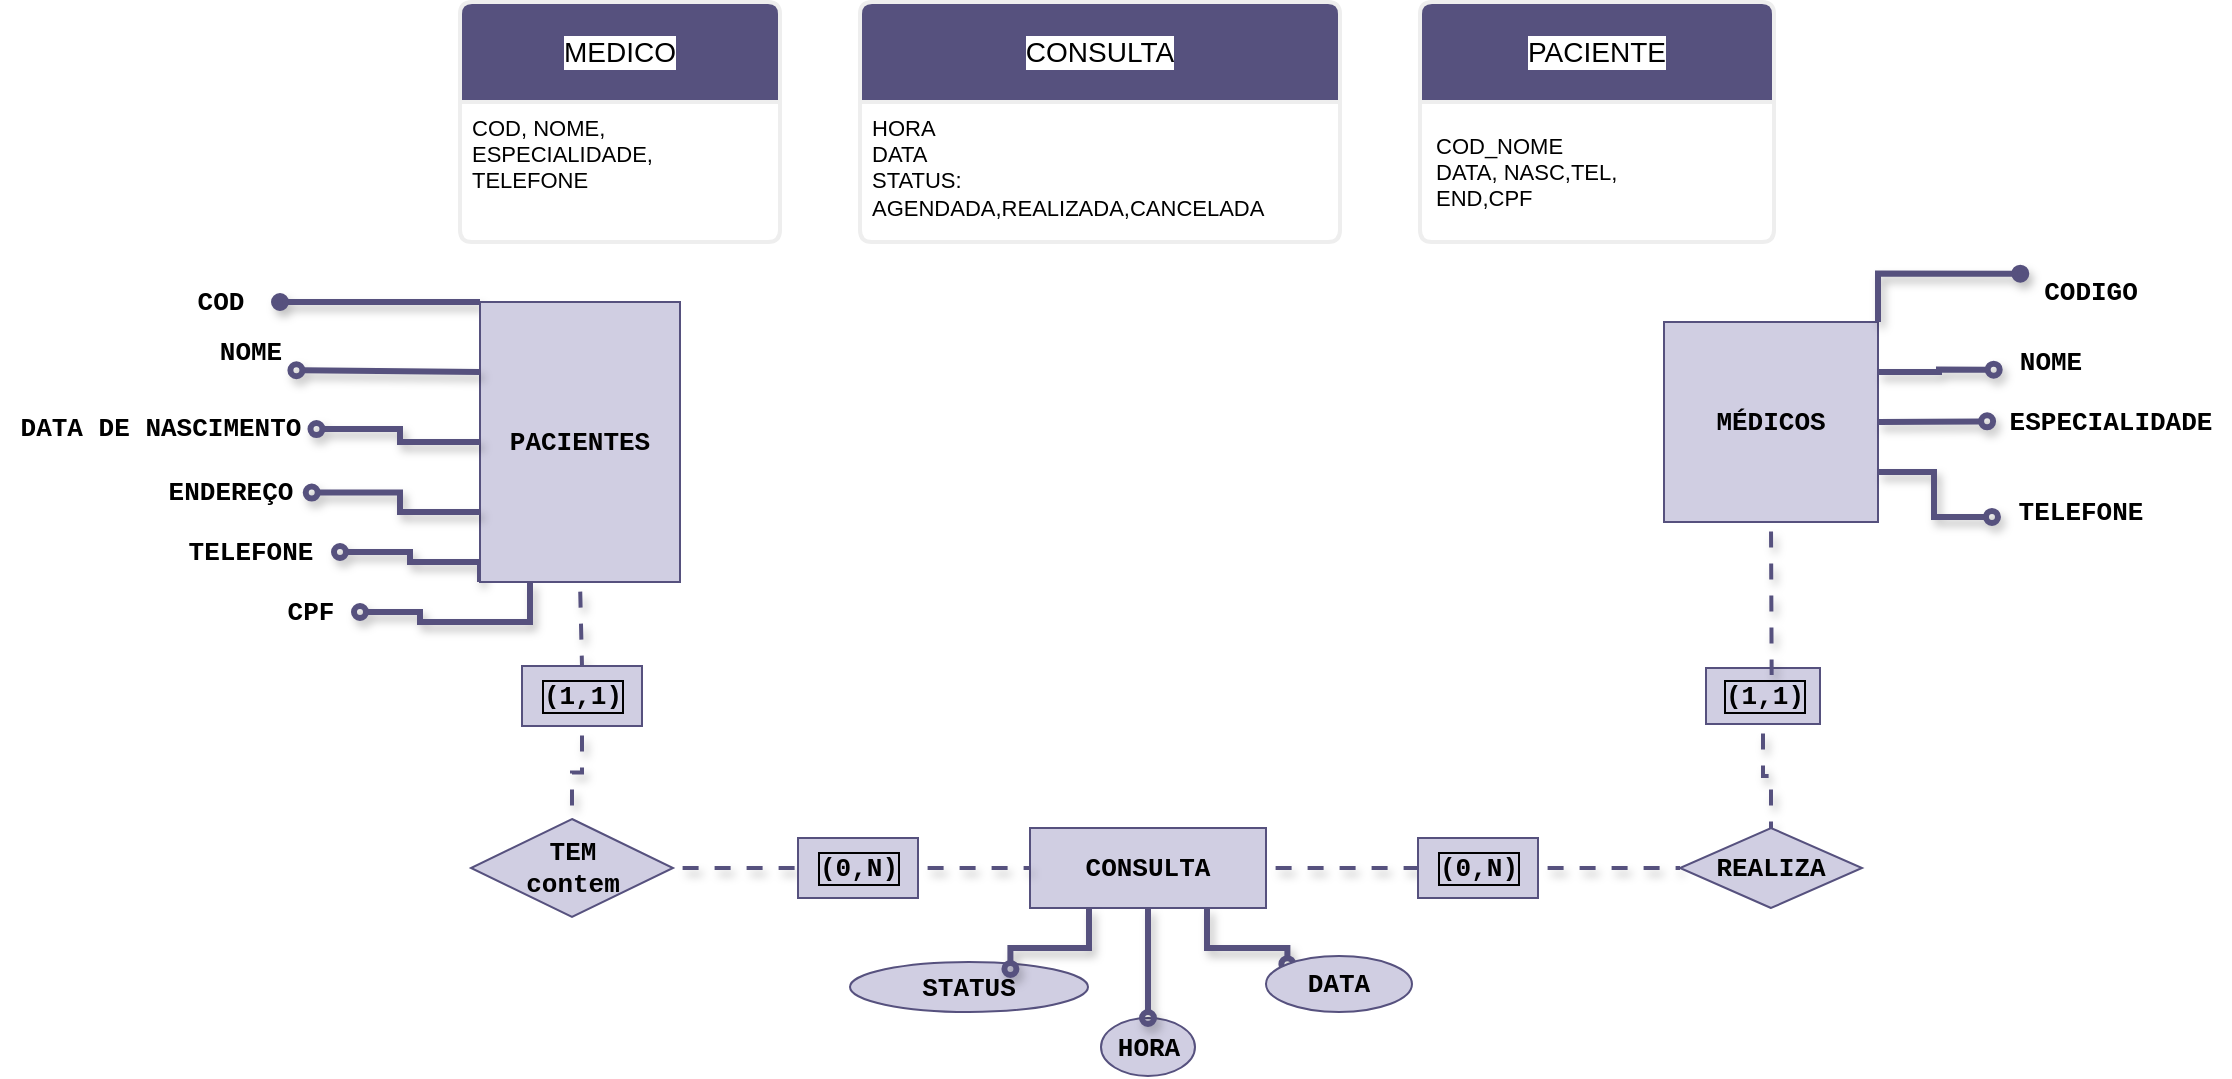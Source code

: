 <mxfile version="26.0.16">
  <diagram id="C5RBs43oDa-KdzZeNtuy" name="Page-1">
    <mxGraphModel dx="1853" dy="1730" grid="1" gridSize="10" guides="1" tooltips="1" connect="1" arrows="1" fold="1" page="1" pageScale="1" pageWidth="827" pageHeight="1169" math="0" shadow="0">
      <root>
        <mxCell id="WIyWlLk6GJQsqaUBKTNV-0" />
        <mxCell id="WIyWlLk6GJQsqaUBKTNV-1" parent="WIyWlLk6GJQsqaUBKTNV-0" />
        <mxCell id="kXuh3LLKjrqsI1ZbqAcp-17" value="MEDICO" style="swimlane;childLayout=stackLayout;horizontal=1;startSize=50;horizontalStack=0;rounded=1;fontSize=14;fontStyle=0;strokeWidth=2;resizeParent=0;resizeLast=1;shadow=0;dashed=0;align=center;arcSize=4;whiteSpace=wrap;html=1;strokeColor=#EEEEEE;fontFamily=Helvetica;fontColor=default;labelBackgroundColor=default;fillColor=#56517E;" vertex="1" parent="WIyWlLk6GJQsqaUBKTNV-1">
          <mxGeometry x="-120" y="-550" width="160" height="120" as="geometry" />
        </mxCell>
        <mxCell id="kXuh3LLKjrqsI1ZbqAcp-18" value="COD, &lt;span style=&quot;background-color: light-dark(#ffffff, var(--ge-dark-color, #121212)); color: light-dark(rgb(0, 0, 0), rgb(255, 255, 255));&quot;&gt;NOME, ESPECIALIDADE, TELEFONE&lt;/span&gt;" style="text;strokeColor=none;fillColor=none;spacingLeft=4;spacingRight=4;overflow=hidden;rotatable=0;points=[[0,0.5],[1,0.5]];portConstraint=eastwest;fontSize=11;whiteSpace=wrap;html=1;fontFamily=Helvetica;fontColor=default;labelBackgroundColor=default;" vertex="1" parent="kXuh3LLKjrqsI1ZbqAcp-17">
          <mxGeometry y="50" width="160" height="70" as="geometry" />
        </mxCell>
        <mxCell id="kXuh3LLKjrqsI1ZbqAcp-22" value="HORA" style="ellipse;whiteSpace=wrap;html=1;align=center;labelBackgroundColor=none;fillColor=#d0cee2;strokeColor=#56517e;horizontal=1;fontSize=13;fontStyle=1;verticalAlign=middle;fontFamily=Courier New;direction=south;" vertex="1" parent="WIyWlLk6GJQsqaUBKTNV-1">
          <mxGeometry x="200.5" y="-42" width="47" height="29" as="geometry" />
        </mxCell>
        <mxCell id="kXuh3LLKjrqsI1ZbqAcp-23" style="edgeStyle=orthogonalEdgeStyle;shape=connector;rounded=0;jumpStyle=line;orthogonalLoop=1;jettySize=auto;html=1;shadow=1;strokeColor=#56517e;strokeWidth=2;align=center;verticalAlign=middle;fontFamily=Courier New;fontSize=13;fontColor=default;fontStyle=1;labelBackgroundColor=none;startFill=0;endArrow=none;flowAnimation=1;fillColor=#d0cee2;" edge="1" parent="WIyWlLk6GJQsqaUBKTNV-1" source="kXuh3LLKjrqsI1ZbqAcp-47" target="kXuh3LLKjrqsI1ZbqAcp-38">
          <mxGeometry relative="1" as="geometry" />
        </mxCell>
        <mxCell id="kXuh3LLKjrqsI1ZbqAcp-152" style="edgeStyle=orthogonalEdgeStyle;shape=connector;rounded=0;jumpStyle=line;orthogonalLoop=1;jettySize=auto;html=1;exitX=0.5;exitY=1;exitDx=0;exitDy=0;shadow=1;strokeColor=#56517e;strokeWidth=3;align=center;verticalAlign=middle;fontFamily=Courier New;fontSize=13;fontColor=default;fontStyle=1;labelBackgroundColor=none;startFill=0;endArrow=oval;endFill=0;flowAnimation=0;fillColor=#d0cee2;" edge="1" parent="WIyWlLk6GJQsqaUBKTNV-1" source="kXuh3LLKjrqsI1ZbqAcp-24" target="kXuh3LLKjrqsI1ZbqAcp-22">
          <mxGeometry relative="1" as="geometry" />
        </mxCell>
        <mxCell id="kXuh3LLKjrqsI1ZbqAcp-153" style="edgeStyle=orthogonalEdgeStyle;shape=connector;rounded=0;jumpStyle=line;orthogonalLoop=1;jettySize=auto;html=1;exitX=0.75;exitY=1;exitDx=0;exitDy=0;entryX=0;entryY=0;entryDx=0;entryDy=0;shadow=1;strokeColor=#56517e;strokeWidth=3;align=center;verticalAlign=middle;fontFamily=Courier New;fontSize=13;fontColor=default;fontStyle=1;labelBackgroundColor=none;startFill=0;endArrow=oval;endFill=0;flowAnimation=0;fillColor=#d0cee2;" edge="1" parent="WIyWlLk6GJQsqaUBKTNV-1" source="kXuh3LLKjrqsI1ZbqAcp-24" target="kXuh3LLKjrqsI1ZbqAcp-40">
          <mxGeometry relative="1" as="geometry" />
        </mxCell>
        <mxCell id="kXuh3LLKjrqsI1ZbqAcp-24" value="CONSULTA" style="whiteSpace=wrap;html=1;align=center;labelBackgroundColor=none;fillColor=#d0cee2;strokeColor=#56517e;horizontal=1;fontSize=13;fontStyle=1;verticalAlign=middle;fontFamily=Courier New;" vertex="1" parent="WIyWlLk6GJQsqaUBKTNV-1">
          <mxGeometry x="165" y="-137" width="118" height="40" as="geometry" />
        </mxCell>
        <mxCell id="kXuh3LLKjrqsI1ZbqAcp-30" style="edgeStyle=orthogonalEdgeStyle;shape=connector;rounded=0;jumpStyle=line;orthogonalLoop=1;jettySize=auto;html=1;exitX=0.5;exitY=1;exitDx=0;exitDy=0;entryX=0.5;entryY=1;entryDx=0;entryDy=0;shadow=1;strokeColor=#56517e;strokeWidth=2;align=center;verticalAlign=middle;fontFamily=Courier New;fontSize=13;fontColor=default;labelBackgroundColor=none;startFill=0;endArrow=none;flowAnimation=1;horizontal=1;fontStyle=1;fillColor=#d0cee2;" edge="1" parent="WIyWlLk6GJQsqaUBKTNV-1" source="kXuh3LLKjrqsI1ZbqAcp-48" target="kXuh3LLKjrqsI1ZbqAcp-38">
          <mxGeometry relative="1" as="geometry" />
        </mxCell>
        <mxCell id="kXuh3LLKjrqsI1ZbqAcp-31" value="MÉDICOS" style="whiteSpace=wrap;html=1;align=center;labelBackgroundColor=none;fillColor=#d0cee2;strokeColor=#56517e;horizontal=1;fontSize=13;fontStyle=1;verticalAlign=middle;fontFamily=Courier New;" vertex="1" parent="WIyWlLk6GJQsqaUBKTNV-1">
          <mxGeometry x="482" y="-390" width="107" height="100" as="geometry" />
        </mxCell>
        <mxCell id="kXuh3LLKjrqsI1ZbqAcp-32" style="edgeStyle=orthogonalEdgeStyle;shape=connector;rounded=0;jumpStyle=line;orthogonalLoop=1;jettySize=auto;html=1;shadow=1;strokeColor=#56517e;strokeWidth=2;align=center;verticalAlign=middle;fontFamily=Courier New;fontSize=13;fontColor=default;fontStyle=1;labelBackgroundColor=none;startFill=0;endArrow=none;flowAnimation=1;fillColor=#d0cee2;" edge="1" parent="WIyWlLk6GJQsqaUBKTNV-1" source="kXuh3LLKjrqsI1ZbqAcp-45" target="kXuh3LLKjrqsI1ZbqAcp-37">
          <mxGeometry relative="1" as="geometry" />
        </mxCell>
        <mxCell id="kXuh3LLKjrqsI1ZbqAcp-87" style="edgeStyle=orthogonalEdgeStyle;rounded=0;jumpStyle=line;orthogonalLoop=1;jettySize=auto;html=1;exitX=0;exitY=0;exitDx=0;exitDy=0;shadow=1;strokeColor=#56517e;strokeWidth=3;align=center;verticalAlign=middle;fontFamily=Courier New;fontSize=13;fontColor=default;fontStyle=1;labelBackgroundColor=none;startFill=0;endArrow=oval;flowAnimation=0;fillColor=#d0cee2;endFill=1;" edge="1" parent="WIyWlLk6GJQsqaUBKTNV-1" source="kXuh3LLKjrqsI1ZbqAcp-33">
          <mxGeometry relative="1" as="geometry">
            <mxPoint x="-210" y="-400" as="targetPoint" />
            <Array as="points">
              <mxPoint x="-180" y="-400" />
              <mxPoint x="-180" y="-400" />
            </Array>
          </mxGeometry>
        </mxCell>
        <mxCell id="kXuh3LLKjrqsI1ZbqAcp-98" value="COD" style="edgeLabel;html=1;align=center;verticalAlign=middle;resizable=0;points=[];fontFamily=Courier New;fontSize=13;fontColor=default;fontStyle=1;labelBackgroundColor=none;" vertex="1" connectable="0" parent="kXuh3LLKjrqsI1ZbqAcp-87">
          <mxGeometry x="1" y="4" relative="1" as="geometry">
            <mxPoint x="-30" y="-4" as="offset" />
          </mxGeometry>
        </mxCell>
        <mxCell id="kXuh3LLKjrqsI1ZbqAcp-127" style="edgeStyle=orthogonalEdgeStyle;shape=connector;rounded=0;jumpStyle=line;orthogonalLoop=1;jettySize=auto;html=1;exitX=0;exitY=1;exitDx=0;exitDy=0;shadow=1;strokeColor=#56517e;strokeWidth=3;align=center;verticalAlign=middle;fontFamily=Courier New;fontSize=13;fontColor=default;fontStyle=1;labelBackgroundColor=none;startFill=0;endArrow=oval;endFill=0;flowAnimation=0;fillColor=#d0cee2;" edge="1" parent="WIyWlLk6GJQsqaUBKTNV-1" source="kXuh3LLKjrqsI1ZbqAcp-33" target="kXuh3LLKjrqsI1ZbqAcp-114">
          <mxGeometry relative="1" as="geometry">
            <Array as="points">
              <mxPoint x="-110" y="-270" />
              <mxPoint x="-145" y="-270" />
              <mxPoint x="-145" y="-275" />
            </Array>
          </mxGeometry>
        </mxCell>
        <mxCell id="kXuh3LLKjrqsI1ZbqAcp-128" style="edgeStyle=orthogonalEdgeStyle;shape=connector;rounded=0;jumpStyle=line;orthogonalLoop=1;jettySize=auto;html=1;exitX=0.25;exitY=1;exitDx=0;exitDy=0;shadow=1;strokeColor=#56517e;strokeWidth=3;align=center;verticalAlign=middle;fontFamily=Courier New;fontSize=13;fontColor=default;fontStyle=1;labelBackgroundColor=none;startFill=0;endArrow=oval;endFill=0;flowAnimation=0;fillColor=#d0cee2;" edge="1" parent="WIyWlLk6GJQsqaUBKTNV-1" source="kXuh3LLKjrqsI1ZbqAcp-33" target="kXuh3LLKjrqsI1ZbqAcp-113">
          <mxGeometry relative="1" as="geometry" />
        </mxCell>
        <mxCell id="kXuh3LLKjrqsI1ZbqAcp-33" value="PACIENTES" style="whiteSpace=wrap;html=1;align=center;labelBackgroundColor=none;fillColor=#d0cee2;strokeColor=#56517e;horizontal=1;fontSize=13;fontStyle=1;verticalAlign=middle;fontFamily=Courier New;" vertex="1" parent="WIyWlLk6GJQsqaUBKTNV-1">
          <mxGeometry x="-110" y="-400" width="100" height="140" as="geometry" />
        </mxCell>
        <mxCell id="kXuh3LLKjrqsI1ZbqAcp-36" value="" style="edgeStyle=orthogonalEdgeStyle;shape=connector;rounded=0;jumpStyle=line;orthogonalLoop=1;jettySize=auto;html=1;shadow=1;strokeColor=#56517e;strokeWidth=2;align=center;verticalAlign=middle;fontFamily=Courier New;fontSize=13;fontColor=default;fontStyle=1;labelBackgroundColor=none;startFill=0;endArrow=none;flowAnimation=1;fillColor=#d0cee2;" edge="1" parent="WIyWlLk6GJQsqaUBKTNV-1" source="kXuh3LLKjrqsI1ZbqAcp-37" target="kXuh3LLKjrqsI1ZbqAcp-51">
          <mxGeometry relative="1" as="geometry" />
        </mxCell>
        <mxCell id="kXuh3LLKjrqsI1ZbqAcp-37" value="&lt;div&gt;&lt;font style=&quot;vertical-align: inherit;&quot;&gt;&lt;font style=&quot;vertical-align: inherit;&quot;&gt;TEM&lt;/font&gt;&lt;/font&gt;&lt;/div&gt;&lt;div&gt;&lt;font style=&quot;vertical-align: inherit;&quot;&gt;&lt;font style=&quot;vertical-align: inherit;&quot;&gt;contem&lt;/font&gt;&lt;/font&gt;&lt;/div&gt;" style="shape=rhombus;perimeter=rhombusPerimeter;whiteSpace=wrap;html=1;align=center;labelBackgroundColor=none;fillColor=#d0cee2;strokeColor=#56517e;horizontal=1;fontSize=13;fontStyle=1;verticalAlign=middle;fontFamily=Courier New;" vertex="1" parent="WIyWlLk6GJQsqaUBKTNV-1">
          <mxGeometry x="-114.5" y="-141.5" width="101" height="49" as="geometry" />
        </mxCell>
        <mxCell id="kXuh3LLKjrqsI1ZbqAcp-38" value="REALIZA" style="shape=rhombus;perimeter=rhombusPerimeter;whiteSpace=wrap;html=1;align=center;direction=west;labelBackgroundColor=none;fillColor=#d0cee2;strokeColor=#56517e;horizontal=1;fontSize=13;fontStyle=1;verticalAlign=middle;fontFamily=Courier New;" vertex="1" parent="WIyWlLk6GJQsqaUBKTNV-1">
          <mxGeometry x="490" y="-137" width="91" height="40" as="geometry" />
        </mxCell>
        <mxCell id="kXuh3LLKjrqsI1ZbqAcp-40" value="DATA" style="ellipse;whiteSpace=wrap;html=1;align=center;labelBackgroundColor=none;fillColor=#d0cee2;strokeColor=#56517e;horizontal=1;fontSize=13;fontStyle=1;verticalAlign=middle;fontFamily=Courier New;" vertex="1" parent="WIyWlLk6GJQsqaUBKTNV-1">
          <mxGeometry x="283" y="-73" width="73" height="28" as="geometry" />
        </mxCell>
        <mxCell id="kXuh3LLKjrqsI1ZbqAcp-41" value="STATUS" style="ellipse;whiteSpace=wrap;html=1;align=center;labelBackgroundColor=none;fillColor=#d0cee2;strokeColor=#56517e;horizontal=1;fontSize=13;fontStyle=1;verticalAlign=middle;fontFamily=Courier New;" vertex="1" parent="WIyWlLk6GJQsqaUBKTNV-1">
          <mxGeometry x="75" y="-70" width="119" height="25" as="geometry" />
        </mxCell>
        <mxCell id="kXuh3LLKjrqsI1ZbqAcp-44" value="" style="edgeStyle=orthogonalEdgeStyle;shape=connector;rounded=0;jumpStyle=line;orthogonalLoop=1;jettySize=auto;html=1;shadow=1;strokeColor=#56517e;strokeWidth=2;align=center;verticalAlign=middle;fontFamily=Courier New;fontSize=13;fontColor=default;fontStyle=1;labelBackgroundColor=none;startFill=0;endArrow=none;flowAnimation=1;fillColor=#d0cee2;" edge="1" parent="WIyWlLk6GJQsqaUBKTNV-1" source="kXuh3LLKjrqsI1ZbqAcp-33" target="kXuh3LLKjrqsI1ZbqAcp-45">
          <mxGeometry relative="1" as="geometry">
            <mxPoint x="-51" y="-260" as="sourcePoint" />
            <mxPoint x="-51" y="-149" as="targetPoint" />
          </mxGeometry>
        </mxCell>
        <mxCell id="kXuh3LLKjrqsI1ZbqAcp-45" value="(1,1)" style="text;html=1;align=center;verticalAlign=middle;resizable=0;points=[];autosize=1;strokeColor=#56517e;fillColor=#d0cee2;labelBorderColor=default;horizontal=1;fontSize=13;fontStyle=1;fontFamily=Courier New;labelBackgroundColor=none;" vertex="1" parent="WIyWlLk6GJQsqaUBKTNV-1">
          <mxGeometry x="-89" y="-218" width="60" height="30" as="geometry" />
        </mxCell>
        <mxCell id="kXuh3LLKjrqsI1ZbqAcp-46" value="" style="edgeStyle=orthogonalEdgeStyle;shape=connector;rounded=0;jumpStyle=line;orthogonalLoop=1;jettySize=auto;html=1;shadow=1;strokeColor=#56517e;strokeWidth=2;align=center;verticalAlign=middle;fontFamily=Courier New;fontSize=13;fontColor=default;fontStyle=1;labelBackgroundColor=none;startFill=0;endArrow=none;flowAnimation=1;fillColor=#d0cee2;" edge="1" parent="WIyWlLk6GJQsqaUBKTNV-1" source="kXuh3LLKjrqsI1ZbqAcp-24" target="kXuh3LLKjrqsI1ZbqAcp-47">
          <mxGeometry relative="1" as="geometry">
            <mxPoint x="278" y="-119" as="sourcePoint" />
            <mxPoint x="454" y="-119" as="targetPoint" />
          </mxGeometry>
        </mxCell>
        <mxCell id="kXuh3LLKjrqsI1ZbqAcp-47" value="(0,N)" style="text;html=1;align=center;verticalAlign=middle;resizable=0;points=[];autosize=1;strokeColor=#56517e;fillColor=#d0cee2;labelBorderColor=default;horizontal=1;fontSize=13;fontStyle=1;fontFamily=Courier New;labelBackgroundColor=none;" vertex="1" parent="WIyWlLk6GJQsqaUBKTNV-1">
          <mxGeometry x="359" y="-132" width="60" height="30" as="geometry" />
        </mxCell>
        <mxCell id="kXuh3LLKjrqsI1ZbqAcp-48" value="(1,1)" style="text;html=1;align=center;verticalAlign=middle;resizable=0;points=[];autosize=1;strokeColor=#56517e;fillColor=#d0cee2;labelBorderColor=default;horizontal=1;fontSize=13;fontStyle=1;fontFamily=Courier New;labelBackgroundColor=none;" vertex="1" parent="WIyWlLk6GJQsqaUBKTNV-1">
          <mxGeometry x="503" y="-217" width="57" height="28" as="geometry" />
        </mxCell>
        <mxCell id="kXuh3LLKjrqsI1ZbqAcp-49" style="edgeStyle=orthogonalEdgeStyle;shape=connector;rounded=0;jumpStyle=line;orthogonalLoop=1;jettySize=auto;html=1;exitX=0.5;exitY=1;exitDx=0;exitDy=0;entryX=0.576;entryY=0.124;entryDx=0;entryDy=0;entryPerimeter=0;shadow=1;strokeColor=#56517e;strokeWidth=2;align=center;verticalAlign=middle;fontFamily=Courier New;fontSize=13;fontColor=default;fontStyle=1;labelBackgroundColor=none;startFill=0;endArrow=none;flowAnimation=1;fillColor=#d0cee2;" edge="1" parent="WIyWlLk6GJQsqaUBKTNV-1" source="kXuh3LLKjrqsI1ZbqAcp-31" target="kXuh3LLKjrqsI1ZbqAcp-48">
          <mxGeometry relative="1" as="geometry" />
        </mxCell>
        <mxCell id="kXuh3LLKjrqsI1ZbqAcp-50" style="edgeStyle=orthogonalEdgeStyle;shape=connector;rounded=0;jumpStyle=line;orthogonalLoop=1;jettySize=auto;html=1;shadow=1;strokeColor=#56517e;strokeWidth=2;align=center;verticalAlign=middle;fontFamily=Courier New;fontSize=13;fontColor=default;fontStyle=1;labelBackgroundColor=none;startFill=0;endArrow=none;flowAnimation=1;fillColor=#d0cee2;" edge="1" parent="WIyWlLk6GJQsqaUBKTNV-1" source="kXuh3LLKjrqsI1ZbqAcp-51" target="kXuh3LLKjrqsI1ZbqAcp-24">
          <mxGeometry relative="1" as="geometry" />
        </mxCell>
        <mxCell id="kXuh3LLKjrqsI1ZbqAcp-51" value="(0,N)" style="text;html=1;align=center;verticalAlign=middle;resizable=0;points=[];autosize=1;strokeColor=#56517e;fillColor=#d0cee2;labelBorderColor=default;horizontal=1;fontSize=13;fontStyle=1;fontFamily=Courier New;labelBackgroundColor=none;" vertex="1" parent="WIyWlLk6GJQsqaUBKTNV-1">
          <mxGeometry x="49" y="-132" width="60" height="30" as="geometry" />
        </mxCell>
        <mxCell id="kXuh3LLKjrqsI1ZbqAcp-54" value="CONSULTA" style="swimlane;childLayout=stackLayout;horizontal=1;startSize=50;horizontalStack=0;rounded=1;fontSize=14;fontStyle=0;strokeWidth=2;resizeParent=0;resizeLast=1;shadow=0;dashed=0;align=center;arcSize=4;whiteSpace=wrap;html=1;strokeColor=#EEEEEE;fontFamily=Helvetica;fontColor=default;labelBackgroundColor=default;fillColor=#56517E;" vertex="1" parent="WIyWlLk6GJQsqaUBKTNV-1">
          <mxGeometry x="80" y="-550" width="240" height="120" as="geometry" />
        </mxCell>
        <mxCell id="kXuh3LLKjrqsI1ZbqAcp-55" value="HORA&lt;div&gt;DATA&lt;/div&gt;&lt;div&gt;STATUS: AGENDADA,REALIZADA,CANCELADA&lt;/div&gt;" style="text;strokeColor=none;fillColor=none;spacingLeft=4;spacingRight=4;overflow=hidden;rotatable=0;points=[[0,0.5],[1,0.5]];portConstraint=eastwest;fontSize=11;whiteSpace=wrap;html=1;fontFamily=Helvetica;fontColor=default;labelBackgroundColor=default;shadow=0;" vertex="1" parent="kXuh3LLKjrqsI1ZbqAcp-54">
          <mxGeometry y="50" width="240" height="70" as="geometry" />
        </mxCell>
        <mxCell id="kXuh3LLKjrqsI1ZbqAcp-56" value="ENDEREÇO" style="text;strokeColor=none;fillColor=none;spacingLeft=4;spacingRight=4;overflow=hidden;rotatable=0;points=[[0,0.5],[1,0.5]];portConstraint=eastwest;fontSize=11;whiteSpace=wrap;html=1;fontFamily=Helvetica;fontColor=default;labelBackgroundColor=default;" vertex="1" parent="kXuh3LLKjrqsI1ZbqAcp-54">
          <mxGeometry y="120" width="240" as="geometry" />
        </mxCell>
        <mxCell id="kXuh3LLKjrqsI1ZbqAcp-58" value="PACIENTE" style="swimlane;childLayout=stackLayout;horizontal=1;startSize=50;horizontalStack=0;rounded=1;fontSize=14;fontStyle=0;strokeWidth=2;resizeParent=0;resizeLast=1;shadow=0;dashed=0;align=center;arcSize=4;whiteSpace=wrap;html=1;strokeColor=#EEEEEE;fontFamily=Helvetica;fontColor=default;labelBackgroundColor=default;fillColor=#56517E;" vertex="1" parent="WIyWlLk6GJQsqaUBKTNV-1">
          <mxGeometry x="360" y="-550" width="177" height="120" as="geometry" />
        </mxCell>
        <mxCell id="kXuh3LLKjrqsI1ZbqAcp-59" value="COD_NOME&lt;div&gt;DATA,&amp;nbsp;&lt;span style=&quot;background-color: light-dark(#ffffff, var(--ge-dark-color, #121212)); color: light-dark(rgb(0, 0, 0), rgb(255, 255, 255));&quot;&gt;NASC,TEL,&lt;/span&gt;&lt;/div&gt;&lt;div&gt;&lt;div&gt;END,CPF&lt;/div&gt;&lt;/div&gt;" style="shape=partialRectangle;connectable=0;fillColor=none;top=0;left=0;bottom=0;right=0;align=left;spacingLeft=6;overflow=hidden;whiteSpace=wrap;html=1;strokeColor=#EEEEEE;fontFamily=Helvetica;fontSize=11;fontColor=default;labelBackgroundColor=default;" vertex="1" parent="kXuh3LLKjrqsI1ZbqAcp-58">
          <mxGeometry y="50" width="177" height="70" as="geometry">
            <mxRectangle width="73.235" height="30" as="alternateBounds" />
          </mxGeometry>
        </mxCell>
        <mxCell id="kXuh3LLKjrqsI1ZbqAcp-95" value="NOME" style="text;html=1;align=center;verticalAlign=middle;resizable=0;points=[];autosize=1;strokeColor=none;fillColor=none;fontFamily=Courier New;fontSize=13;fontColor=default;fontStyle=1;labelBackgroundColor=none;" vertex="1" parent="WIyWlLk6GJQsqaUBKTNV-1">
          <mxGeometry x="-250" y="-390" width="50" height="30" as="geometry" />
        </mxCell>
        <mxCell id="kXuh3LLKjrqsI1ZbqAcp-99" value="ENDEREÇO" style="text;html=1;align=center;verticalAlign=middle;resizable=0;points=[];autosize=1;strokeColor=none;fillColor=none;fontFamily=Courier New;fontSize=13;fontColor=default;fontStyle=1;labelBackgroundColor=none;" vertex="1" parent="WIyWlLk6GJQsqaUBKTNV-1">
          <mxGeometry x="-280" y="-320" width="90" height="30" as="geometry" />
        </mxCell>
        <mxCell id="kXuh3LLKjrqsI1ZbqAcp-113" value="CPF" style="text;html=1;align=center;verticalAlign=middle;resizable=0;points=[];autosize=1;strokeColor=none;fillColor=none;fontFamily=Courier New;fontSize=13;fontColor=default;fontStyle=1;labelBackgroundColor=none;" vertex="1" parent="WIyWlLk6GJQsqaUBKTNV-1">
          <mxGeometry x="-220" y="-260" width="50" height="30" as="geometry" />
        </mxCell>
        <mxCell id="kXuh3LLKjrqsI1ZbqAcp-114" value="TELEFONE" style="text;html=1;align=center;verticalAlign=middle;resizable=0;points=[];autosize=1;strokeColor=none;fillColor=none;fontFamily=Courier New;fontSize=13;fontColor=default;fontStyle=1;labelBackgroundColor=none;" vertex="1" parent="WIyWlLk6GJQsqaUBKTNV-1">
          <mxGeometry x="-270" y="-290" width="90" height="30" as="geometry" />
        </mxCell>
        <mxCell id="kXuh3LLKjrqsI1ZbqAcp-118" style="edgeStyle=orthogonalEdgeStyle;shape=connector;rounded=0;jumpStyle=line;orthogonalLoop=1;jettySize=auto;html=1;exitX=0;exitY=0.25;exitDx=0;exitDy=0;entryX=0.964;entryY=0.804;entryDx=0;entryDy=0;entryPerimeter=0;shadow=1;strokeColor=#56517e;strokeWidth=3;align=center;verticalAlign=middle;fontFamily=Courier New;fontSize=13;fontColor=default;fontStyle=1;labelBackgroundColor=none;startFill=0;endArrow=oval;endFill=0;flowAnimation=0;fillColor=#d0cee2;" edge="1" parent="WIyWlLk6GJQsqaUBKTNV-1" source="kXuh3LLKjrqsI1ZbqAcp-33" target="kXuh3LLKjrqsI1ZbqAcp-95">
          <mxGeometry relative="1" as="geometry" />
        </mxCell>
        <mxCell id="kXuh3LLKjrqsI1ZbqAcp-120" value="DATA DE NASCIMENTO" style="text;html=1;align=center;verticalAlign=middle;resizable=0;points=[];autosize=1;strokeColor=none;fillColor=none;fontFamily=Courier New;fontSize=13;fontColor=default;fontStyle=1;labelBackgroundColor=none;" vertex="1" parent="WIyWlLk6GJQsqaUBKTNV-1">
          <mxGeometry x="-350" y="-352" width="160" height="30" as="geometry" />
        </mxCell>
        <mxCell id="kXuh3LLKjrqsI1ZbqAcp-123" style="edgeStyle=orthogonalEdgeStyle;shape=connector;rounded=0;jumpStyle=line;orthogonalLoop=1;jettySize=auto;html=1;entryX=0.989;entryY=0.518;entryDx=0;entryDy=0;entryPerimeter=0;shadow=1;strokeColor=#56517e;strokeWidth=3;align=center;verticalAlign=middle;fontFamily=Courier New;fontSize=13;fontColor=default;fontStyle=1;labelBackgroundColor=none;startFill=0;endArrow=oval;endFill=0;flowAnimation=0;fillColor=#d0cee2;" edge="1" parent="WIyWlLk6GJQsqaUBKTNV-1" source="kXuh3LLKjrqsI1ZbqAcp-33" target="kXuh3LLKjrqsI1ZbqAcp-120">
          <mxGeometry relative="1" as="geometry" />
        </mxCell>
        <mxCell id="kXuh3LLKjrqsI1ZbqAcp-124" style="edgeStyle=orthogonalEdgeStyle;shape=connector;rounded=0;jumpStyle=line;orthogonalLoop=1;jettySize=auto;html=1;exitX=0;exitY=0.75;exitDx=0;exitDy=0;entryX=0.954;entryY=0.51;entryDx=0;entryDy=0;entryPerimeter=0;shadow=1;strokeColor=#56517e;strokeWidth=3;align=center;verticalAlign=middle;fontFamily=Courier New;fontSize=13;fontColor=default;fontStyle=1;labelBackgroundColor=none;startFill=0;endArrow=oval;endFill=0;flowAnimation=0;fillColor=#d0cee2;" edge="1" parent="WIyWlLk6GJQsqaUBKTNV-1" source="kXuh3LLKjrqsI1ZbqAcp-33" target="kXuh3LLKjrqsI1ZbqAcp-99">
          <mxGeometry relative="1" as="geometry" />
        </mxCell>
        <mxCell id="kXuh3LLKjrqsI1ZbqAcp-140" value="CODIGO" style="text;html=1;align=center;verticalAlign=middle;resizable=0;points=[];autosize=1;strokeColor=none;fillColor=none;fontFamily=Courier New;fontSize=13;fontColor=default;fontStyle=1;labelBackgroundColor=none;" vertex="1" parent="WIyWlLk6GJQsqaUBKTNV-1">
          <mxGeometry x="660" y="-420" width="70" height="30" as="geometry" />
        </mxCell>
        <mxCell id="kXuh3LLKjrqsI1ZbqAcp-142" style="edgeStyle=orthogonalEdgeStyle;shape=connector;rounded=0;jumpStyle=line;orthogonalLoop=1;jettySize=auto;html=1;exitX=1;exitY=0;exitDx=0;exitDy=0;entryX=0.002;entryY=0.194;entryDx=0;entryDy=0;entryPerimeter=0;shadow=1;strokeColor=#56517e;strokeWidth=3;align=center;verticalAlign=middle;fontFamily=Courier New;fontSize=13;fontColor=default;fontStyle=1;labelBackgroundColor=none;startFill=0;endArrow=oval;endFill=1;flowAnimation=0;fillColor=#d0cee2;" edge="1" parent="WIyWlLk6GJQsqaUBKTNV-1" source="kXuh3LLKjrqsI1ZbqAcp-31" target="kXuh3LLKjrqsI1ZbqAcp-140">
          <mxGeometry relative="1" as="geometry" />
        </mxCell>
        <mxCell id="kXuh3LLKjrqsI1ZbqAcp-143" value="NOME" style="text;html=1;align=center;verticalAlign=middle;resizable=0;points=[];autosize=1;strokeColor=none;fillColor=none;fontFamily=Courier New;fontSize=13;fontColor=default;fontStyle=1;labelBackgroundColor=none;" vertex="1" parent="WIyWlLk6GJQsqaUBKTNV-1">
          <mxGeometry x="650" y="-385" width="50" height="30" as="geometry" />
        </mxCell>
        <mxCell id="kXuh3LLKjrqsI1ZbqAcp-145" style="edgeStyle=orthogonalEdgeStyle;shape=connector;rounded=0;jumpStyle=line;orthogonalLoop=1;jettySize=auto;html=1;exitX=1;exitY=0.25;exitDx=0;exitDy=0;entryX=-0.063;entryY=0.628;entryDx=0;entryDy=0;entryPerimeter=0;shadow=1;strokeColor=#56517e;strokeWidth=3;align=center;verticalAlign=middle;fontFamily=Courier New;fontSize=13;fontColor=default;fontStyle=1;labelBackgroundColor=none;startFill=0;endArrow=oval;endFill=0;flowAnimation=0;fillColor=#d0cee2;" edge="1" parent="WIyWlLk6GJQsqaUBKTNV-1" source="kXuh3LLKjrqsI1ZbqAcp-31" target="kXuh3LLKjrqsI1ZbqAcp-143">
          <mxGeometry relative="1" as="geometry" />
        </mxCell>
        <mxCell id="kXuh3LLKjrqsI1ZbqAcp-146" value="ESPECIALIDADE" style="text;html=1;align=center;verticalAlign=middle;resizable=0;points=[];autosize=1;strokeColor=none;fillColor=none;fontFamily=Courier New;fontSize=13;fontColor=default;fontStyle=1;labelBackgroundColor=none;" vertex="1" parent="WIyWlLk6GJQsqaUBKTNV-1">
          <mxGeometry x="645" y="-355" width="120" height="30" as="geometry" />
        </mxCell>
        <mxCell id="kXuh3LLKjrqsI1ZbqAcp-147" style="edgeStyle=orthogonalEdgeStyle;shape=connector;rounded=0;jumpStyle=line;orthogonalLoop=1;jettySize=auto;html=1;exitX=1;exitY=0.5;exitDx=0;exitDy=0;entryX=-0.012;entryY=0.489;entryDx=0;entryDy=0;entryPerimeter=0;shadow=1;strokeColor=#56517e;strokeWidth=3;align=center;verticalAlign=middle;fontFamily=Courier New;fontSize=13;fontColor=default;fontStyle=1;labelBackgroundColor=none;startFill=0;endArrow=oval;endFill=0;flowAnimation=0;fillColor=#d0cee2;" edge="1" parent="WIyWlLk6GJQsqaUBKTNV-1" source="kXuh3LLKjrqsI1ZbqAcp-31" target="kXuh3LLKjrqsI1ZbqAcp-146">
          <mxGeometry relative="1" as="geometry" />
        </mxCell>
        <mxCell id="kXuh3LLKjrqsI1ZbqAcp-148" value="TELEFONE" style="text;html=1;align=center;verticalAlign=middle;resizable=0;points=[];autosize=1;strokeColor=none;fillColor=none;fontFamily=Courier New;fontSize=13;fontColor=default;fontStyle=1;labelBackgroundColor=none;" vertex="1" parent="WIyWlLk6GJQsqaUBKTNV-1">
          <mxGeometry x="645" y="-310" width="90" height="30" as="geometry" />
        </mxCell>
        <mxCell id="kXuh3LLKjrqsI1ZbqAcp-149" style="edgeStyle=orthogonalEdgeStyle;shape=connector;rounded=0;jumpStyle=line;orthogonalLoop=1;jettySize=auto;html=1;exitX=1;exitY=0.75;exitDx=0;exitDy=0;entryX=0.011;entryY=0.583;entryDx=0;entryDy=0;entryPerimeter=0;shadow=1;strokeColor=#56517e;strokeWidth=3;align=center;verticalAlign=middle;fontFamily=Courier New;fontSize=13;fontColor=default;fontStyle=1;labelBackgroundColor=none;startFill=0;endArrow=oval;endFill=0;flowAnimation=0;fillColor=#d0cee2;" edge="1" parent="WIyWlLk6GJQsqaUBKTNV-1" source="kXuh3LLKjrqsI1ZbqAcp-31" target="kXuh3LLKjrqsI1ZbqAcp-148">
          <mxGeometry relative="1" as="geometry" />
        </mxCell>
        <mxCell id="kXuh3LLKjrqsI1ZbqAcp-151" style="edgeStyle=orthogonalEdgeStyle;shape=connector;rounded=0;jumpStyle=line;orthogonalLoop=1;jettySize=auto;html=1;exitX=0.25;exitY=1;exitDx=0;exitDy=0;entryX=0.674;entryY=0.139;entryDx=0;entryDy=0;entryPerimeter=0;shadow=1;strokeColor=#56517e;strokeWidth=3;align=center;verticalAlign=middle;fontFamily=Courier New;fontSize=13;fontColor=default;fontStyle=1;labelBackgroundColor=none;startFill=0;endArrow=oval;endFill=0;flowAnimation=0;fillColor=#d0cee2;" edge="1" parent="WIyWlLk6GJQsqaUBKTNV-1" source="kXuh3LLKjrqsI1ZbqAcp-24" target="kXuh3LLKjrqsI1ZbqAcp-41">
          <mxGeometry relative="1" as="geometry" />
        </mxCell>
      </root>
    </mxGraphModel>
  </diagram>
</mxfile>
